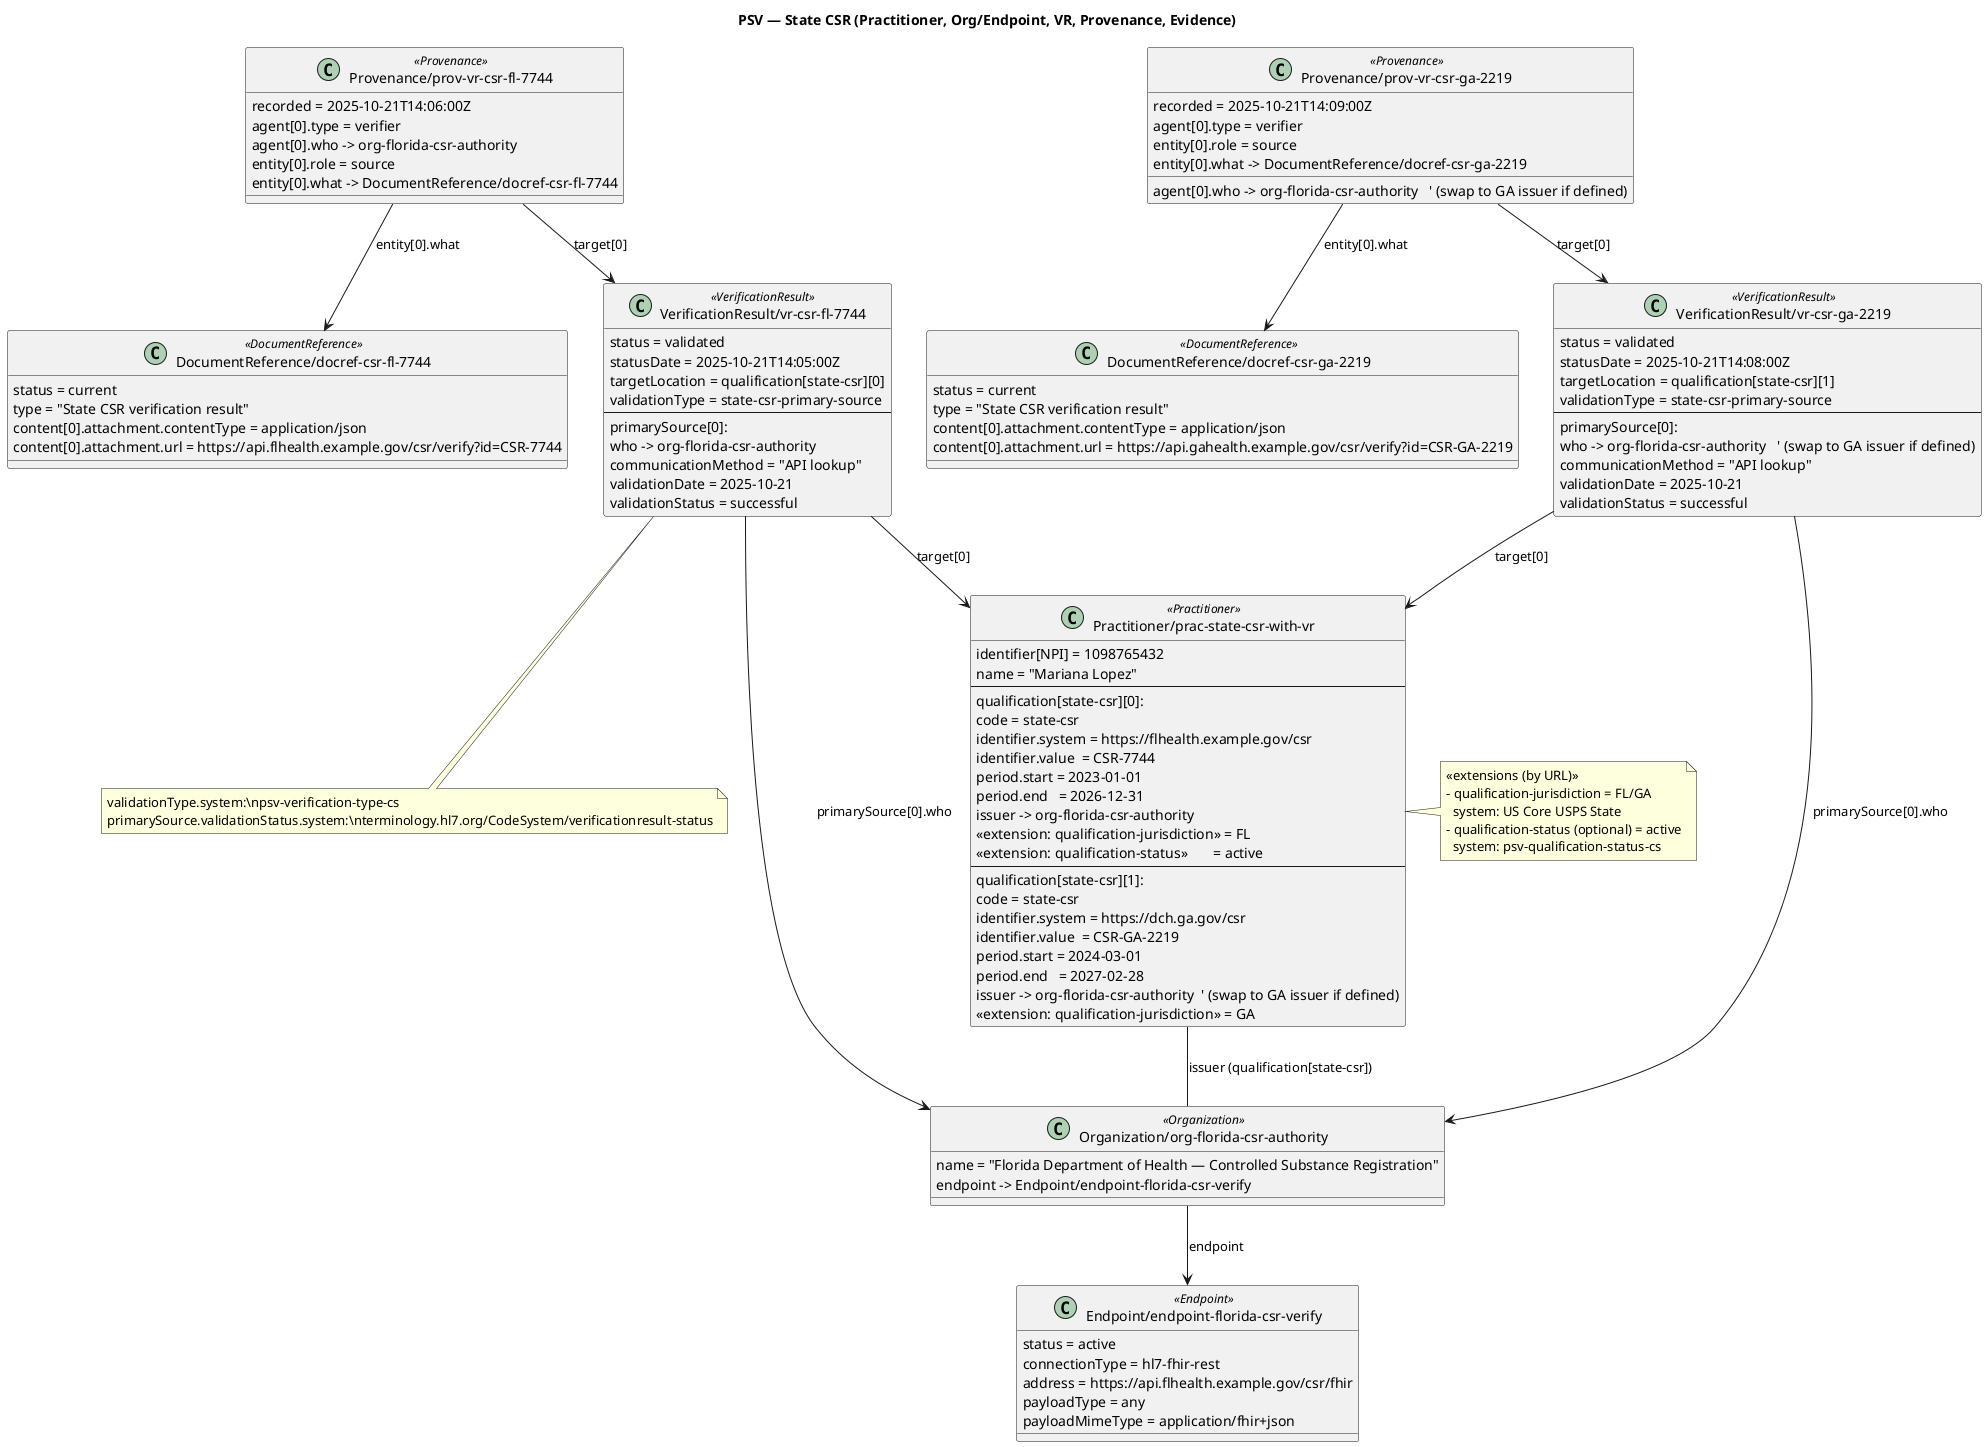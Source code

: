 @startuml
title PSV — State CSR (Practitioner, Org/Endpoint, VR, Provenance, Evidence)

/' Resource instances as classes with key fields '/
class "Practitioner/prac-state-csr-with-vr" as P <<Practitioner>> {
  identifier[NPI] = 1098765432
  name = "Mariana Lopez"
  --
  qualification[state-csr][0]:
    code = state-csr
    identifier.system = https://flhealth.example.gov/csr
    identifier.value  = CSR-7744
    period.start = 2023-01-01
    period.end   = 2026-12-31
    issuer -> org-florida-csr-authority
    <<extension: qualification-jurisdiction>> = FL
    <<extension: qualification-status>>       = active
  --
  qualification[state-csr][1]:
    code = state-csr
    identifier.system = https://dch.ga.gov/csr
    identifier.value  = CSR-GA-2219
    period.start = 2024-03-01
    period.end   = 2027-02-28
    issuer -> org-florida-csr-authority  ' (swap to GA issuer if defined)
    <<extension: qualification-jurisdiction>> = GA
}

class "Organization/org-florida-csr-authority" as FLCSR <<Organization>> {
  name = "Florida Department of Health — Controlled Substance Registration"
  endpoint -> Endpoint/endpoint-florida-csr-verify
}

class "Endpoint/endpoint-florida-csr-verify" as ECSR <<Endpoint>> {
  status = active
  connectionType = hl7-fhir-rest
  address = https://api.flhealth.example.gov/csr/fhir
  payloadType = any
  payloadMimeType = application/fhir+json
}

class "DocumentReference/docref-csr-fl-7744" as DR1 <<DocumentReference>> {
  status = current
  type = "State CSR verification result"
  content[0].attachment.contentType = application/json
  content[0].attachment.url = https://api.flhealth.example.gov/csr/verify?id=CSR-7744
}

class "DocumentReference/docref-csr-ga-2219" as DR2 <<DocumentReference>> {
  status = current
  type = "State CSR verification result"
  content[0].attachment.contentType = application/json
  content[0].attachment.url = https://api.gahealth.example.gov/csr/verify?id=CSR-GA-2219
}

class "VerificationResult/vr-csr-fl-7744" as VR1 <<VerificationResult>> {
  status = validated
  statusDate = 2025-10-21T14:05:00Z
  targetLocation = qualification[state-csr][0]
  validationType = state-csr-primary-source
  --
  primarySource[0]:
    who -> org-florida-csr-authority
    communicationMethod = "API lookup"
    validationDate = 2025-10-21
    validationStatus = successful
}

class "VerificationResult/vr-csr-ga-2219" as VR2 <<VerificationResult>> {
  status = validated
  statusDate = 2025-10-21T14:08:00Z
  targetLocation = qualification[state-csr][1]
  validationType = state-csr-primary-source
  --
  primarySource[0]:
    who -> org-florida-csr-authority   ' (swap to GA issuer if defined)
    communicationMethod = "API lookup"
    validationDate = 2025-10-21
    validationStatus = successful
}

class "Provenance/prov-vr-csr-fl-7744" as PR1 <<Provenance>> {
  recorded = 2025-10-21T14:06:00Z
  agent[0].type = verifier
  agent[0].who -> org-florida-csr-authority
  entity[0].role = source
  entity[0].what -> DocumentReference/docref-csr-fl-7744
}

class "Provenance/prov-vr-csr-ga-2219" as PR2 <<Provenance>> {
  recorded = 2025-10-21T14:09:00Z
  agent[0].type = verifier
  agent[0].who -> org-florida-csr-authority   ' (swap to GA issuer if defined)
  entity[0].role = source
  entity[0].what -> DocumentReference/docref-csr-ga-2219
}

/' Associations mirroring references '/
P -- FLCSR : issuer (qualification[state-csr])
FLCSR --> ECSR : endpoint

VR1 --> P    : target[0]
VR2 --> P    : target[0]
VR1 --> FLCSR: primarySource[0].who
VR2 --> FLCSR: primarySource[0].who

PR1 --> VR1 : target[0]
PR1 --> DR1 : entity[0].what
PR2 --> VR2 : target[0]
PR2 --> DR2 : entity[0].what

note right of P
<<extensions (by URL)>>
- qualification-jurisdiction = FL/GA
  system: US Core USPS State
- qualification-status (optional) = active
  system: psv-qualification-status-cs
end note

note bottom of VR1
validationType.system:\npsv-verification-type-cs
primarySource.validationStatus.system:\nterminology.hl7.org/CodeSystem/verificationresult-status
end note
@enduml
